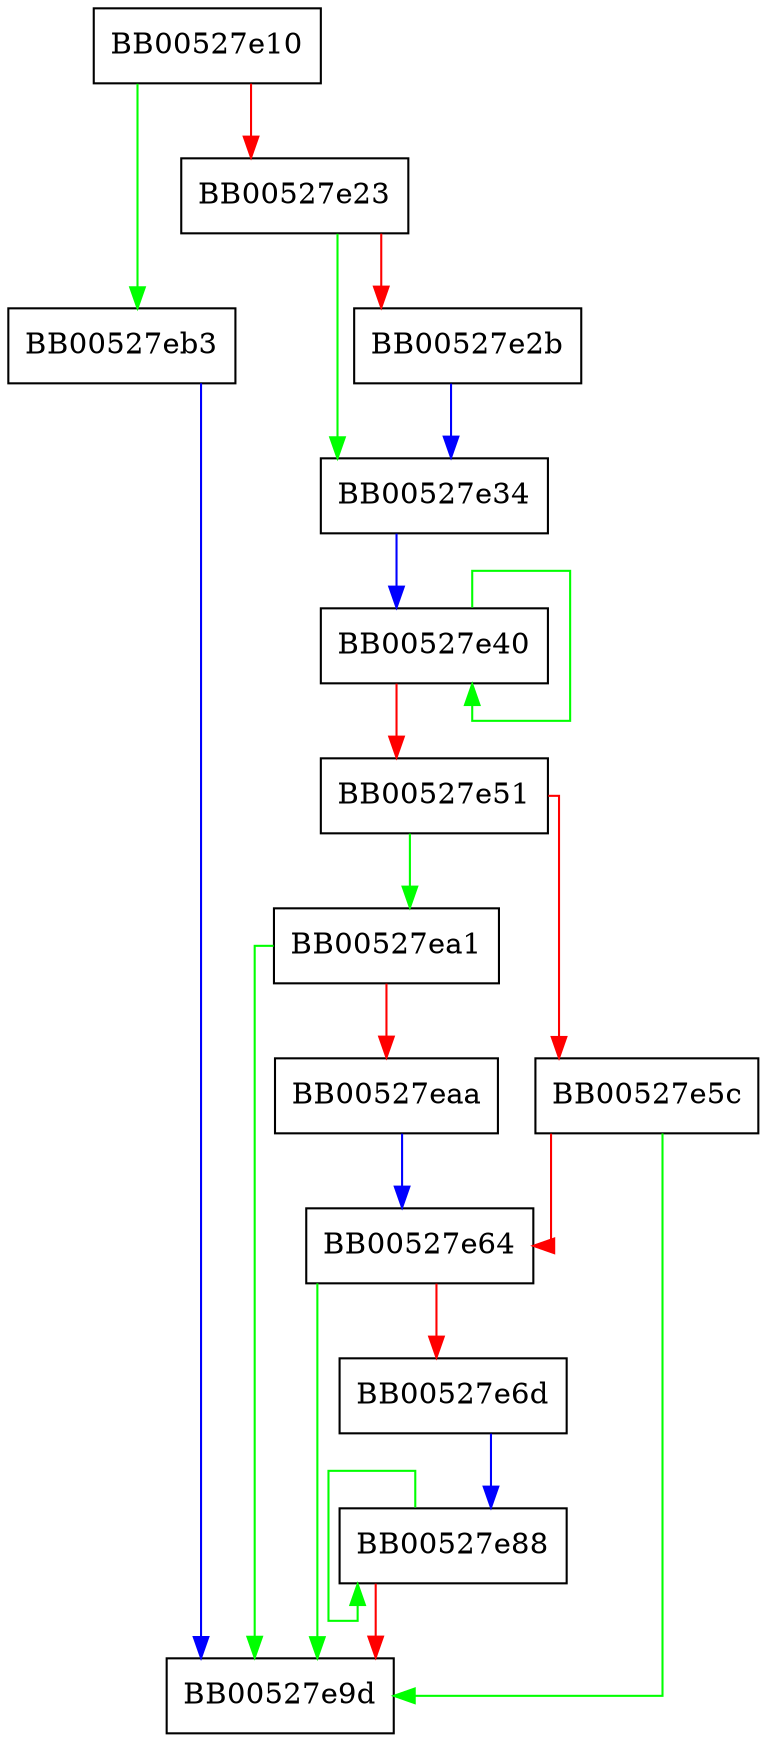 digraph long_i2c {
  node [shape="box"];
  graph [splines=ortho];
  BB00527e10 -> BB00527eb3 [color="green"];
  BB00527e10 -> BB00527e23 [color="red"];
  BB00527e23 -> BB00527e34 [color="green"];
  BB00527e23 -> BB00527e2b [color="red"];
  BB00527e2b -> BB00527e34 [color="blue"];
  BB00527e34 -> BB00527e40 [color="blue"];
  BB00527e40 -> BB00527e40 [color="green"];
  BB00527e40 -> BB00527e51 [color="red"];
  BB00527e51 -> BB00527ea1 [color="green"];
  BB00527e51 -> BB00527e5c [color="red"];
  BB00527e5c -> BB00527e9d [color="green"];
  BB00527e5c -> BB00527e64 [color="red"];
  BB00527e64 -> BB00527e9d [color="green"];
  BB00527e64 -> BB00527e6d [color="red"];
  BB00527e6d -> BB00527e88 [color="blue"];
  BB00527e88 -> BB00527e88 [color="green"];
  BB00527e88 -> BB00527e9d [color="red"];
  BB00527ea1 -> BB00527e9d [color="green"];
  BB00527ea1 -> BB00527eaa [color="red"];
  BB00527eaa -> BB00527e64 [color="blue"];
  BB00527eb3 -> BB00527e9d [color="blue"];
}